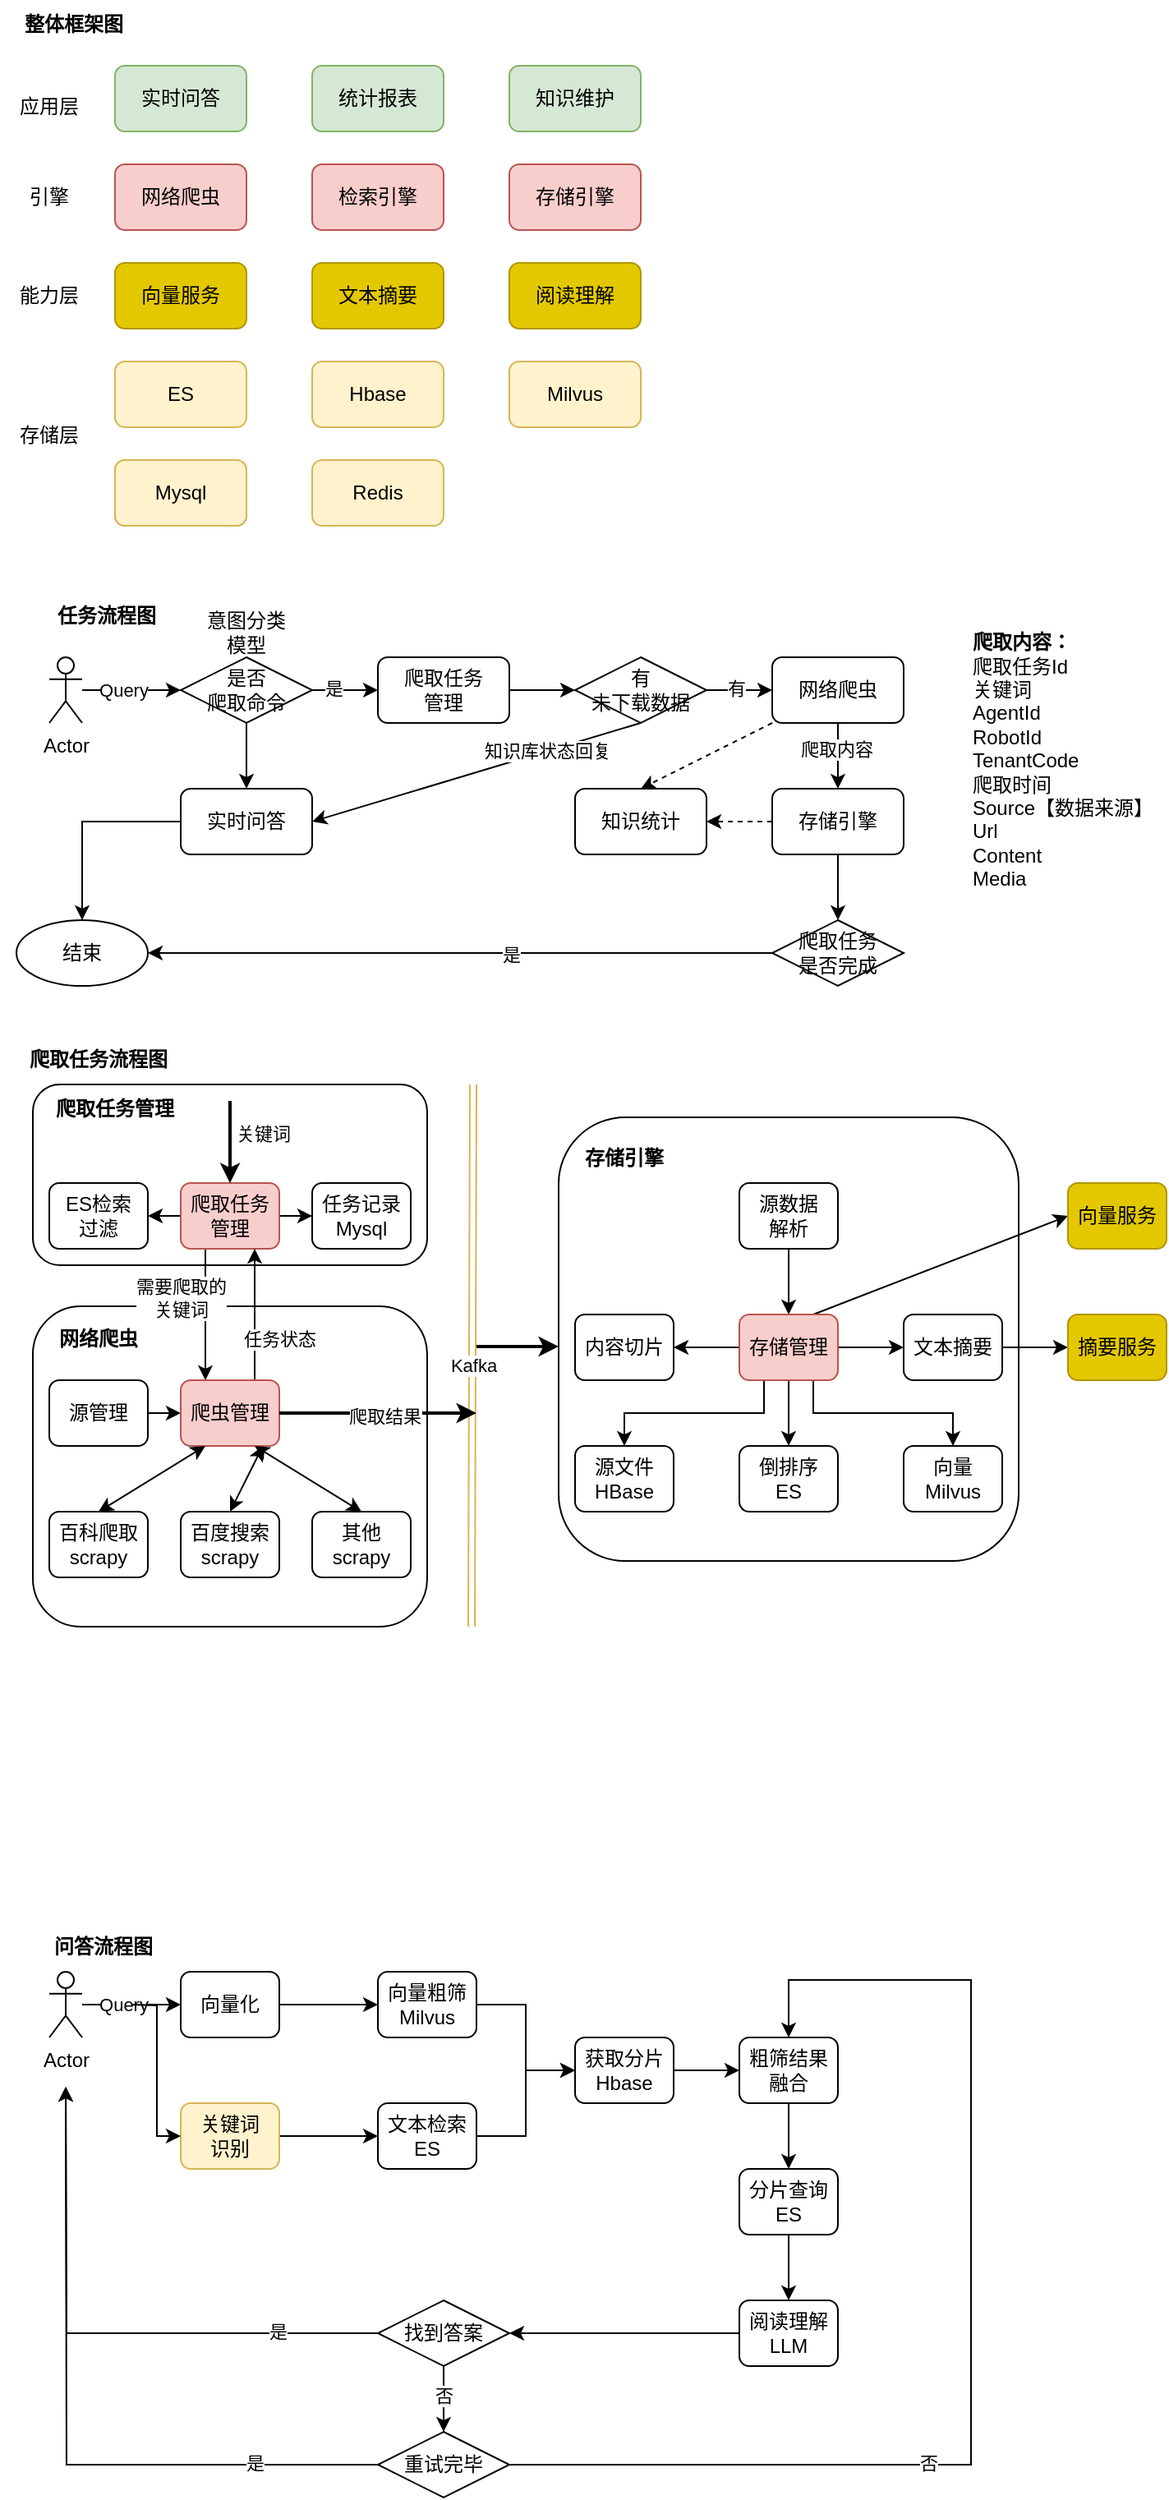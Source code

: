 <mxfile version="21.6.8" type="device">
  <diagram name="第 1 页" id="9ckIl5hYab5MIgVMosKW">
    <mxGraphModel dx="1418" dy="828" grid="0" gridSize="10" guides="1" tooltips="1" connect="1" arrows="1" fold="1" page="1" pageScale="1" pageWidth="827" pageHeight="1169" math="0" shadow="0">
      <root>
        <mxCell id="0" />
        <mxCell id="1" parent="0" />
        <mxCell id="SOKK0idRKGvPmwZtAwAa-120" value="" style="rounded=1;whiteSpace=wrap;html=1;fillStyle=cross-hatch;" parent="1" vertex="1">
          <mxGeometry x="350" y="720" width="280" height="270" as="geometry" />
        </mxCell>
        <mxCell id="SOKK0idRKGvPmwZtAwAa-119" value="" style="rounded=1;whiteSpace=wrap;html=1;fillStyle=cross-hatch;" parent="1" vertex="1">
          <mxGeometry x="30" y="700" width="240" height="110" as="geometry" />
        </mxCell>
        <mxCell id="SOKK0idRKGvPmwZtAwAa-118" value="" style="rounded=1;whiteSpace=wrap;html=1;fillStyle=cross-hatch;" parent="1" vertex="1">
          <mxGeometry x="30" y="835" width="240" height="195" as="geometry" />
        </mxCell>
        <mxCell id="SOKK0idRKGvPmwZtAwAa-1" value="网络爬虫" style="rounded=1;whiteSpace=wrap;html=1;fillColor=#f8cecc;strokeColor=#b85450;" parent="1" vertex="1">
          <mxGeometry x="80" y="140" width="80" height="40" as="geometry" />
        </mxCell>
        <mxCell id="SOKK0idRKGvPmwZtAwAa-3" value="检索引擎" style="rounded=1;whiteSpace=wrap;html=1;fillColor=#f8cecc;strokeColor=#b85450;" parent="1" vertex="1">
          <mxGeometry x="200" y="140" width="80" height="40" as="geometry" />
        </mxCell>
        <mxCell id="SOKK0idRKGvPmwZtAwAa-4" value="Milvus" style="rounded=1;whiteSpace=wrap;html=1;fillColor=#fff2cc;strokeColor=#d6b656;" parent="1" vertex="1">
          <mxGeometry x="320" y="260" width="80" height="40" as="geometry" />
        </mxCell>
        <mxCell id="SOKK0idRKGvPmwZtAwAa-5" value="Hbase" style="rounded=1;whiteSpace=wrap;html=1;fillColor=#fff2cc;strokeColor=#d6b656;" parent="1" vertex="1">
          <mxGeometry x="200" y="260" width="80" height="40" as="geometry" />
        </mxCell>
        <mxCell id="SOKK0idRKGvPmwZtAwAa-6" value="ES" style="rounded=1;whiteSpace=wrap;html=1;fillColor=#fff2cc;strokeColor=#d6b656;" parent="1" vertex="1">
          <mxGeometry x="80" y="260" width="80" height="40" as="geometry" />
        </mxCell>
        <mxCell id="SOKK0idRKGvPmwZtAwAa-7" value="实时问答" style="rounded=1;whiteSpace=wrap;html=1;fillColor=#d5e8d4;strokeColor=#82b366;" parent="1" vertex="1">
          <mxGeometry x="80" y="80" width="80" height="40" as="geometry" />
        </mxCell>
        <mxCell id="SOKK0idRKGvPmwZtAwAa-11" value="" style="edgeStyle=orthogonalEdgeStyle;rounded=0;orthogonalLoop=1;jettySize=auto;html=1;" parent="1" source="SOKK0idRKGvPmwZtAwAa-8" edge="1">
          <mxGeometry relative="1" as="geometry">
            <mxPoint x="120" y="460" as="targetPoint" />
          </mxGeometry>
        </mxCell>
        <mxCell id="SOKK0idRKGvPmwZtAwAa-14" value="Query" style="edgeLabel;html=1;align=center;verticalAlign=middle;resizable=0;points=[];" parent="SOKK0idRKGvPmwZtAwAa-11" vertex="1" connectable="0">
          <mxGeometry x="-0.174" relative="1" as="geometry">
            <mxPoint as="offset" />
          </mxGeometry>
        </mxCell>
        <mxCell id="SOKK0idRKGvPmwZtAwAa-8" value="Actor" style="shape=umlActor;verticalLabelPosition=bottom;verticalAlign=top;html=1;outlineConnect=0;" parent="1" vertex="1">
          <mxGeometry x="40" y="440" width="20" height="40" as="geometry" />
        </mxCell>
        <mxCell id="SOKK0idRKGvPmwZtAwAa-16" style="edgeStyle=orthogonalEdgeStyle;rounded=0;orthogonalLoop=1;jettySize=auto;html=1;exitX=1;exitY=0.5;exitDx=0;exitDy=0;entryX=0;entryY=0.5;entryDx=0;entryDy=0;" parent="1" source="SOKK0idRKGvPmwZtAwAa-12" target="SOKK0idRKGvPmwZtAwAa-15" edge="1">
          <mxGeometry relative="1" as="geometry" />
        </mxCell>
        <mxCell id="SOKK0idRKGvPmwZtAwAa-17" value="是" style="edgeLabel;html=1;align=center;verticalAlign=middle;resizable=0;points=[];" parent="SOKK0idRKGvPmwZtAwAa-16" vertex="1" connectable="0">
          <mxGeometry x="-0.35" y="1" relative="1" as="geometry">
            <mxPoint as="offset" />
          </mxGeometry>
        </mxCell>
        <mxCell id="SOKK0idRKGvPmwZtAwAa-25" style="edgeStyle=orthogonalEdgeStyle;rounded=0;orthogonalLoop=1;jettySize=auto;html=1;exitX=0.5;exitY=1;exitDx=0;exitDy=0;entryX=0.5;entryY=0;entryDx=0;entryDy=0;" parent="1" source="SOKK0idRKGvPmwZtAwAa-12" target="SOKK0idRKGvPmwZtAwAa-24" edge="1">
          <mxGeometry relative="1" as="geometry" />
        </mxCell>
        <mxCell id="SOKK0idRKGvPmwZtAwAa-12" value="是否&lt;br&gt;爬取命令" style="rhombus;whiteSpace=wrap;html=1;" parent="1" vertex="1">
          <mxGeometry x="120" y="440" width="80" height="40" as="geometry" />
        </mxCell>
        <mxCell id="SOKK0idRKGvPmwZtAwAa-13" value="意图分类模型" style="text;html=1;strokeColor=none;fillColor=none;align=center;verticalAlign=middle;whiteSpace=wrap;rounded=0;" parent="1" vertex="1">
          <mxGeometry x="130" y="410" width="60" height="30" as="geometry" />
        </mxCell>
        <mxCell id="SOKK0idRKGvPmwZtAwAa-19" style="edgeStyle=orthogonalEdgeStyle;rounded=0;orthogonalLoop=1;jettySize=auto;html=1;exitX=1;exitY=0.5;exitDx=0;exitDy=0;entryX=0;entryY=0.5;entryDx=0;entryDy=0;" parent="1" source="SOKK0idRKGvPmwZtAwAa-15" target="SOKK0idRKGvPmwZtAwAa-18" edge="1">
          <mxGeometry relative="1" as="geometry" />
        </mxCell>
        <mxCell id="SOKK0idRKGvPmwZtAwAa-15" value="爬取任务&lt;br&gt;管理" style="rounded=1;whiteSpace=wrap;html=1;" parent="1" vertex="1">
          <mxGeometry x="240" y="440" width="80" height="40" as="geometry" />
        </mxCell>
        <mxCell id="SOKK0idRKGvPmwZtAwAa-21" style="edgeStyle=orthogonalEdgeStyle;rounded=0;orthogonalLoop=1;jettySize=auto;html=1;exitX=1;exitY=0.5;exitDx=0;exitDy=0;entryX=0;entryY=0.5;entryDx=0;entryDy=0;" parent="1" source="SOKK0idRKGvPmwZtAwAa-18" target="SOKK0idRKGvPmwZtAwAa-20" edge="1">
          <mxGeometry relative="1" as="geometry" />
        </mxCell>
        <mxCell id="SOKK0idRKGvPmwZtAwAa-22" value="有" style="edgeLabel;html=1;align=center;verticalAlign=middle;resizable=0;points=[];" parent="SOKK0idRKGvPmwZtAwAa-21" vertex="1" connectable="0">
          <mxGeometry x="-0.1" y="1" relative="1" as="geometry">
            <mxPoint as="offset" />
          </mxGeometry>
        </mxCell>
        <mxCell id="SOKK0idRKGvPmwZtAwAa-27" style="rounded=0;orthogonalLoop=1;jettySize=auto;html=1;exitX=0.5;exitY=1;exitDx=0;exitDy=0;entryX=1;entryY=0.5;entryDx=0;entryDy=0;" parent="1" source="SOKK0idRKGvPmwZtAwAa-18" target="SOKK0idRKGvPmwZtAwAa-24" edge="1">
          <mxGeometry relative="1" as="geometry" />
        </mxCell>
        <mxCell id="SOKK0idRKGvPmwZtAwAa-35" value="知识库状态回复" style="edgeLabel;html=1;align=center;verticalAlign=middle;resizable=0;points=[];" parent="SOKK0idRKGvPmwZtAwAa-27" vertex="1" connectable="0">
          <mxGeometry x="-0.431" relative="1" as="geometry">
            <mxPoint as="offset" />
          </mxGeometry>
        </mxCell>
        <mxCell id="SOKK0idRKGvPmwZtAwAa-18" value="有&lt;br&gt;未下载数据" style="rhombus;whiteSpace=wrap;html=1;" parent="1" vertex="1">
          <mxGeometry x="360" y="440" width="80" height="40" as="geometry" />
        </mxCell>
        <mxCell id="SOKK0idRKGvPmwZtAwAa-29" style="edgeStyle=orthogonalEdgeStyle;rounded=0;orthogonalLoop=1;jettySize=auto;html=1;exitX=0.5;exitY=1;exitDx=0;exitDy=0;entryX=0.5;entryY=0;entryDx=0;entryDy=0;" parent="1" source="SOKK0idRKGvPmwZtAwAa-20" edge="1">
          <mxGeometry relative="1" as="geometry">
            <mxPoint x="520" y="520" as="targetPoint" />
          </mxGeometry>
        </mxCell>
        <mxCell id="SOKK0idRKGvPmwZtAwAa-38" value="爬取内容" style="edgeLabel;html=1;align=center;verticalAlign=middle;resizable=0;points=[];" parent="SOKK0idRKGvPmwZtAwAa-29" vertex="1" connectable="0">
          <mxGeometry x="-0.21" y="-1" relative="1" as="geometry">
            <mxPoint as="offset" />
          </mxGeometry>
        </mxCell>
        <mxCell id="SOKK0idRKGvPmwZtAwAa-43" style="rounded=0;orthogonalLoop=1;jettySize=auto;html=1;exitX=0;exitY=1;exitDx=0;exitDy=0;entryX=0.5;entryY=0;entryDx=0;entryDy=0;dashed=1;" parent="1" source="SOKK0idRKGvPmwZtAwAa-20" target="SOKK0idRKGvPmwZtAwAa-42" edge="1">
          <mxGeometry relative="1" as="geometry" />
        </mxCell>
        <mxCell id="SOKK0idRKGvPmwZtAwAa-20" value="网络爬虫" style="rounded=1;whiteSpace=wrap;html=1;" parent="1" vertex="1">
          <mxGeometry x="480" y="440" width="80" height="40" as="geometry" />
        </mxCell>
        <mxCell id="SOKK0idRKGvPmwZtAwAa-23" value="结束" style="ellipse;whiteSpace=wrap;html=1;" parent="1" vertex="1">
          <mxGeometry x="20" y="600" width="80" height="40" as="geometry" />
        </mxCell>
        <mxCell id="SOKK0idRKGvPmwZtAwAa-26" style="edgeStyle=orthogonalEdgeStyle;rounded=0;orthogonalLoop=1;jettySize=auto;html=1;exitX=0;exitY=0.5;exitDx=0;exitDy=0;entryX=0.5;entryY=0;entryDx=0;entryDy=0;" parent="1" source="SOKK0idRKGvPmwZtAwAa-24" target="SOKK0idRKGvPmwZtAwAa-23" edge="1">
          <mxGeometry relative="1" as="geometry" />
        </mxCell>
        <mxCell id="SOKK0idRKGvPmwZtAwAa-24" value="实时问答" style="rounded=1;whiteSpace=wrap;html=1;" parent="1" vertex="1">
          <mxGeometry x="120" y="520" width="80" height="40" as="geometry" />
        </mxCell>
        <mxCell id="SOKK0idRKGvPmwZtAwAa-36" value="存储引擎" style="rounded=1;whiteSpace=wrap;html=1;fillColor=#f8cecc;strokeColor=#b85450;" parent="1" vertex="1">
          <mxGeometry x="320" y="140" width="80" height="40" as="geometry" />
        </mxCell>
        <mxCell id="SOKK0idRKGvPmwZtAwAa-44" style="rounded=0;orthogonalLoop=1;jettySize=auto;html=1;exitX=0;exitY=0.5;exitDx=0;exitDy=0;entryX=1;entryY=0.5;entryDx=0;entryDy=0;dashed=1;" parent="1" source="SOKK0idRKGvPmwZtAwAa-37" target="SOKK0idRKGvPmwZtAwAa-42" edge="1">
          <mxGeometry relative="1" as="geometry" />
        </mxCell>
        <mxCell id="SOKK0idRKGvPmwZtAwAa-46" style="edgeStyle=orthogonalEdgeStyle;rounded=0;orthogonalLoop=1;jettySize=auto;html=1;exitX=0.5;exitY=1;exitDx=0;exitDy=0;entryX=0.5;entryY=0;entryDx=0;entryDy=0;" parent="1" source="SOKK0idRKGvPmwZtAwAa-37" target="SOKK0idRKGvPmwZtAwAa-45" edge="1">
          <mxGeometry relative="1" as="geometry" />
        </mxCell>
        <mxCell id="SOKK0idRKGvPmwZtAwAa-37" value="存储引擎" style="rounded=1;whiteSpace=wrap;html=1;" parent="1" vertex="1">
          <mxGeometry x="480" y="520" width="80" height="40" as="geometry" />
        </mxCell>
        <mxCell id="SOKK0idRKGvPmwZtAwAa-41" value="&lt;div style=&quot;&quot;&gt;&lt;span style=&quot;background-color: initial;&quot;&gt;&lt;b&gt;爬取内容：&lt;/b&gt;&lt;/span&gt;&lt;/div&gt;&lt;div style=&quot;&quot;&gt;&lt;span style=&quot;background-color: initial;&quot;&gt;爬取任务Id&lt;/span&gt;&lt;/div&gt;&lt;div style=&quot;&quot;&gt;&lt;span style=&quot;background-color: initial;&quot;&gt;关键词&lt;/span&gt;&lt;/div&gt;&lt;div style=&quot;&quot;&gt;&lt;span style=&quot;background-color: initial;&quot;&gt;AgentId&lt;/span&gt;&lt;/div&gt;&lt;div style=&quot;&quot;&gt;&lt;span style=&quot;background-color: initial;&quot;&gt;RobotId&lt;/span&gt;&lt;/div&gt;&lt;div style=&quot;&quot;&gt;&lt;span style=&quot;background-color: initial;&quot;&gt;TenantCode&lt;/span&gt;&lt;/div&gt;&lt;div style=&quot;&quot;&gt;&lt;span style=&quot;background-color: initial;&quot;&gt;爬取时间&lt;/span&gt;&lt;/div&gt;&lt;div style=&quot;&quot;&gt;&lt;span style=&quot;background-color: initial;&quot;&gt;Source【数据来源】&lt;/span&gt;&lt;/div&gt;&lt;div style=&quot;&quot;&gt;&lt;span style=&quot;background-color: initial;&quot;&gt;Url&lt;/span&gt;&lt;/div&gt;&lt;div style=&quot;&quot;&gt;&lt;span style=&quot;background-color: initial;&quot;&gt;Content&lt;/span&gt;&lt;/div&gt;&lt;div style=&quot;&quot;&gt;&lt;span style=&quot;background-color: initial;&quot;&gt;Media&lt;/span&gt;&lt;/div&gt;&lt;div style=&quot;&quot;&gt;&lt;span style=&quot;background-color: initial;&quot;&gt;&lt;br&gt;&lt;/span&gt;&lt;/div&gt;" style="text;html=1;strokeColor=none;fillColor=none;align=left;verticalAlign=middle;whiteSpace=wrap;rounded=0;" parent="1" vertex="1">
          <mxGeometry x="600" y="420" width="120" height="180" as="geometry" />
        </mxCell>
        <mxCell id="SOKK0idRKGvPmwZtAwAa-42" value="知识统计" style="rounded=1;whiteSpace=wrap;html=1;" parent="1" vertex="1">
          <mxGeometry x="360" y="520" width="80" height="40" as="geometry" />
        </mxCell>
        <mxCell id="SOKK0idRKGvPmwZtAwAa-47" style="edgeStyle=orthogonalEdgeStyle;rounded=0;orthogonalLoop=1;jettySize=auto;html=1;exitX=0;exitY=0.5;exitDx=0;exitDy=0;entryX=1;entryY=0.5;entryDx=0;entryDy=0;" parent="1" source="SOKK0idRKGvPmwZtAwAa-45" target="SOKK0idRKGvPmwZtAwAa-23" edge="1">
          <mxGeometry relative="1" as="geometry" />
        </mxCell>
        <mxCell id="SOKK0idRKGvPmwZtAwAa-48" value="是" style="edgeLabel;html=1;align=center;verticalAlign=middle;resizable=0;points=[];" parent="SOKK0idRKGvPmwZtAwAa-47" vertex="1" connectable="0">
          <mxGeometry x="-0.163" y="1" relative="1" as="geometry">
            <mxPoint as="offset" />
          </mxGeometry>
        </mxCell>
        <mxCell id="SOKK0idRKGvPmwZtAwAa-45" value="爬取任务&lt;br&gt;是否完成" style="rhombus;whiteSpace=wrap;html=1;" parent="1" vertex="1">
          <mxGeometry x="480" y="600" width="80" height="40" as="geometry" />
        </mxCell>
        <mxCell id="SOKK0idRKGvPmwZtAwAa-49" value="统计报表" style="rounded=1;whiteSpace=wrap;html=1;fillColor=#d5e8d4;strokeColor=#82b366;" parent="1" vertex="1">
          <mxGeometry x="200" y="80" width="80" height="40" as="geometry" />
        </mxCell>
        <mxCell id="SOKK0idRKGvPmwZtAwAa-50" value="知识维护" style="rounded=1;whiteSpace=wrap;html=1;fillColor=#d5e8d4;strokeColor=#82b366;" parent="1" vertex="1">
          <mxGeometry x="320" y="80" width="80" height="40" as="geometry" />
        </mxCell>
        <mxCell id="SOKK0idRKGvPmwZtAwAa-51" value="应用层" style="text;html=1;strokeColor=none;fillColor=none;align=center;verticalAlign=middle;whiteSpace=wrap;rounded=0;" parent="1" vertex="1">
          <mxGeometry x="10" y="90" width="60" height="30" as="geometry" />
        </mxCell>
        <mxCell id="SOKK0idRKGvPmwZtAwAa-52" value="引擎" style="text;html=1;strokeColor=none;fillColor=none;align=center;verticalAlign=middle;whiteSpace=wrap;rounded=0;" parent="1" vertex="1">
          <mxGeometry x="10" y="145" width="60" height="30" as="geometry" />
        </mxCell>
        <mxCell id="SOKK0idRKGvPmwZtAwAa-53" value="存储层" style="text;html=1;strokeColor=none;fillColor=none;align=center;verticalAlign=middle;whiteSpace=wrap;rounded=0;" parent="1" vertex="1">
          <mxGeometry x="10" y="290" width="60" height="30" as="geometry" />
        </mxCell>
        <mxCell id="SOKK0idRKGvPmwZtAwAa-94" value="" style="edgeStyle=orthogonalEdgeStyle;rounded=0;orthogonalLoop=1;jettySize=auto;html=1;" parent="1" source="SOKK0idRKGvPmwZtAwAa-54" target="SOKK0idRKGvPmwZtAwAa-93" edge="1">
          <mxGeometry relative="1" as="geometry" />
        </mxCell>
        <mxCell id="SOKK0idRKGvPmwZtAwAa-102" style="edgeStyle=orthogonalEdgeStyle;rounded=0;orthogonalLoop=1;jettySize=auto;html=1;exitX=0.25;exitY=1;exitDx=0;exitDy=0;entryX=0.25;entryY=0;entryDx=0;entryDy=0;" parent="1" source="SOKK0idRKGvPmwZtAwAa-54" target="SOKK0idRKGvPmwZtAwAa-66" edge="1">
          <mxGeometry relative="1" as="geometry" />
        </mxCell>
        <mxCell id="SOKK0idRKGvPmwZtAwAa-103" value="需要爬取的&lt;br style=&quot;border-color: var(--border-color);&quot;&gt;关键词" style="edgeLabel;html=1;align=center;verticalAlign=middle;resizable=0;points=[];" parent="SOKK0idRKGvPmwZtAwAa-102" vertex="1" connectable="0">
          <mxGeometry x="-0.1" relative="1" as="geometry">
            <mxPoint x="-15" y="-6" as="offset" />
          </mxGeometry>
        </mxCell>
        <mxCell id="SOKK0idRKGvPmwZtAwAa-106" style="edgeStyle=orthogonalEdgeStyle;rounded=0;orthogonalLoop=1;jettySize=auto;html=1;exitX=0;exitY=0.5;exitDx=0;exitDy=0;entryX=1;entryY=0.5;entryDx=0;entryDy=0;" parent="1" source="SOKK0idRKGvPmwZtAwAa-54" target="SOKK0idRKGvPmwZtAwAa-98" edge="1">
          <mxGeometry relative="1" as="geometry" />
        </mxCell>
        <mxCell id="SOKK0idRKGvPmwZtAwAa-54" value="爬取任务管理" style="rounded=1;whiteSpace=wrap;html=1;fillColor=#f8cecc;strokeColor=#b85450;" parent="1" vertex="1">
          <mxGeometry x="120" y="760" width="60" height="40" as="geometry" />
        </mxCell>
        <mxCell id="SOKK0idRKGvPmwZtAwAa-55" value="爬取任务管理" style="text;html=1;strokeColor=none;fillColor=none;align=center;verticalAlign=middle;whiteSpace=wrap;rounded=0;fontStyle=1" parent="1" vertex="1">
          <mxGeometry x="30" y="700" width="100" height="30" as="geometry" />
        </mxCell>
        <mxCell id="SOKK0idRKGvPmwZtAwAa-60" value="Mysql" style="rounded=1;whiteSpace=wrap;html=1;fillColor=#fff2cc;strokeColor=#d6b656;" parent="1" vertex="1">
          <mxGeometry x="80" y="320" width="80" height="40" as="geometry" />
        </mxCell>
        <mxCell id="SOKK0idRKGvPmwZtAwAa-61" value="存储引擎" style="text;html=1;strokeColor=none;fillColor=none;align=center;verticalAlign=middle;whiteSpace=wrap;rounded=0;fontStyle=1" parent="1" vertex="1">
          <mxGeometry x="340" y="730" width="100" height="30" as="geometry" />
        </mxCell>
        <mxCell id="SOKK0idRKGvPmwZtAwAa-62" value="" style="shape=link;html=1;rounded=0;fillColor=#fff2cc;strokeColor=#d6b656;entryX=0;entryY=0;entryDx=0;entryDy=0;" parent="1" edge="1">
          <mxGeometry width="100" relative="1" as="geometry">
            <mxPoint x="297" y="1030" as="sourcePoint" />
            <mxPoint x="298" y="700" as="targetPoint" />
          </mxGeometry>
        </mxCell>
        <mxCell id="SOKK0idRKGvPmwZtAwAa-63" value="Kafka" style="edgeLabel;html=1;align=center;verticalAlign=middle;resizable=0;points=[];" parent="SOKK0idRKGvPmwZtAwAa-62" vertex="1" connectable="0">
          <mxGeometry x="-0.02" y="6" relative="1" as="geometry">
            <mxPoint x="6" y="2" as="offset" />
          </mxGeometry>
        </mxCell>
        <mxCell id="SOKK0idRKGvPmwZtAwAa-122" style="edgeStyle=orthogonalEdgeStyle;rounded=0;orthogonalLoop=1;jettySize=auto;html=1;exitX=0.5;exitY=1;exitDx=0;exitDy=0;entryX=0.5;entryY=0;entryDx=0;entryDy=0;" parent="1" source="SOKK0idRKGvPmwZtAwAa-64" target="SOKK0idRKGvPmwZtAwAa-113" edge="1">
          <mxGeometry relative="1" as="geometry" />
        </mxCell>
        <mxCell id="SOKK0idRKGvPmwZtAwAa-64" value="源数据&lt;br&gt;解析" style="rounded=1;whiteSpace=wrap;html=1;" parent="1" vertex="1">
          <mxGeometry x="460" y="760" width="60" height="40" as="geometry" />
        </mxCell>
        <mxCell id="SOKK0idRKGvPmwZtAwAa-70" value="网络爬虫" style="text;html=1;strokeColor=none;fillColor=none;align=center;verticalAlign=middle;whiteSpace=wrap;rounded=0;fontStyle=1" parent="1" vertex="1">
          <mxGeometry x="20" y="840" width="100" height="30" as="geometry" />
        </mxCell>
        <mxCell id="SOKK0idRKGvPmwZtAwAa-71" value="" style="endArrow=classic;html=1;rounded=0;exitX=1;exitY=0.5;exitDx=0;exitDy=0;" parent="1" source="SOKK0idRKGvPmwZtAwAa-86" target="SOKK0idRKGvPmwZtAwAa-66" edge="1">
          <mxGeometry width="50" height="50" relative="1" as="geometry">
            <mxPoint x="120" y="900" as="sourcePoint" />
            <mxPoint x="240" y="900" as="targetPoint" />
          </mxGeometry>
        </mxCell>
        <mxCell id="SOKK0idRKGvPmwZtAwAa-104" style="edgeStyle=orthogonalEdgeStyle;rounded=0;orthogonalLoop=1;jettySize=auto;html=1;exitX=0.75;exitY=0;exitDx=0;exitDy=0;entryX=0.75;entryY=1;entryDx=0;entryDy=0;" parent="1" source="SOKK0idRKGvPmwZtAwAa-66" target="SOKK0idRKGvPmwZtAwAa-54" edge="1">
          <mxGeometry relative="1" as="geometry" />
        </mxCell>
        <mxCell id="SOKK0idRKGvPmwZtAwAa-105" value="任务状态" style="edgeLabel;html=1;align=center;verticalAlign=middle;resizable=0;points=[];" parent="SOKK0idRKGvPmwZtAwAa-104" vertex="1" connectable="0">
          <mxGeometry x="-0.325" y="4" relative="1" as="geometry">
            <mxPoint x="19" y="2" as="offset" />
          </mxGeometry>
        </mxCell>
        <mxCell id="SOKK0idRKGvPmwZtAwAa-66" value="爬虫管理" style="rounded=1;whiteSpace=wrap;html=1;fillColor=#f8cecc;strokeColor=#b85450;" parent="1" vertex="1">
          <mxGeometry x="120" y="880" width="60" height="40" as="geometry" />
        </mxCell>
        <mxCell id="SOKK0idRKGvPmwZtAwAa-74" value="百度搜索&lt;br&gt;scrapy" style="rounded=1;whiteSpace=wrap;html=1;" parent="1" vertex="1">
          <mxGeometry x="120" y="960" width="60" height="40" as="geometry" />
        </mxCell>
        <mxCell id="SOKK0idRKGvPmwZtAwAa-75" value="百科爬取&lt;br&gt;scrapy" style="rounded=1;whiteSpace=wrap;html=1;" parent="1" vertex="1">
          <mxGeometry x="40" y="960" width="60" height="40" as="geometry" />
        </mxCell>
        <mxCell id="SOKK0idRKGvPmwZtAwAa-81" style="edgeStyle=orthogonalEdgeStyle;rounded=0;orthogonalLoop=1;jettySize=auto;html=1;exitX=1;exitY=0.5;exitDx=0;exitDy=0;strokeWidth=2;" parent="1" source="SOKK0idRKGvPmwZtAwAa-66" edge="1">
          <mxGeometry relative="1" as="geometry">
            <mxPoint x="300" y="900" as="targetPoint" />
            <mxPoint x="200" y="899.5" as="sourcePoint" />
            <Array as="points" />
          </mxGeometry>
        </mxCell>
        <mxCell id="SOKK0idRKGvPmwZtAwAa-97" value="爬取结果" style="edgeLabel;html=1;align=center;verticalAlign=middle;resizable=0;points=[];" parent="SOKK0idRKGvPmwZtAwAa-81" vertex="1" connectable="0">
          <mxGeometry x="0.062" y="-1" relative="1" as="geometry">
            <mxPoint as="offset" />
          </mxGeometry>
        </mxCell>
        <mxCell id="SOKK0idRKGvPmwZtAwAa-84" value="" style="endArrow=classic;startArrow=classic;html=1;rounded=0;entryX=0.25;entryY=1;entryDx=0;entryDy=0;exitX=0.5;exitY=0;exitDx=0;exitDy=0;" parent="1" source="SOKK0idRKGvPmwZtAwAa-75" target="SOKK0idRKGvPmwZtAwAa-66" edge="1">
          <mxGeometry width="50" height="50" relative="1" as="geometry">
            <mxPoint x="90" y="960" as="sourcePoint" />
            <mxPoint x="140" y="910" as="targetPoint" />
          </mxGeometry>
        </mxCell>
        <mxCell id="SOKK0idRKGvPmwZtAwAa-85" value="" style="endArrow=classic;startArrow=classic;html=1;rounded=0;exitX=0.5;exitY=0;exitDx=0;exitDy=0;" parent="1" source="SOKK0idRKGvPmwZtAwAa-74" edge="1">
          <mxGeometry width="50" height="50" relative="1" as="geometry">
            <mxPoint x="120" y="970" as="sourcePoint" />
            <mxPoint x="170" y="920" as="targetPoint" />
          </mxGeometry>
        </mxCell>
        <mxCell id="SOKK0idRKGvPmwZtAwAa-86" value="源管理" style="rounded=1;whiteSpace=wrap;html=1;" parent="1" vertex="1">
          <mxGeometry x="40" y="880" width="60" height="40" as="geometry" />
        </mxCell>
        <mxCell id="SOKK0idRKGvPmwZtAwAa-87" value="其他scrapy" style="rounded=1;whiteSpace=wrap;html=1;" parent="1" vertex="1">
          <mxGeometry x="200" y="960" width="60" height="40" as="geometry" />
        </mxCell>
        <mxCell id="SOKK0idRKGvPmwZtAwAa-89" value="" style="endArrow=classic;startArrow=classic;html=1;rounded=0;entryX=0.75;entryY=1;entryDx=0;entryDy=0;exitX=0.5;exitY=0;exitDx=0;exitDy=0;" parent="1" source="SOKK0idRKGvPmwZtAwAa-87" target="SOKK0idRKGvPmwZtAwAa-66" edge="1">
          <mxGeometry width="50" height="50" relative="1" as="geometry">
            <mxPoint x="150" y="980" as="sourcePoint" />
            <mxPoint x="200" y="930" as="targetPoint" />
          </mxGeometry>
        </mxCell>
        <mxCell id="SOKK0idRKGvPmwZtAwAa-90" value="内容切片" style="rounded=1;whiteSpace=wrap;html=1;" parent="1" vertex="1">
          <mxGeometry x="360" y="840" width="60" height="40" as="geometry" />
        </mxCell>
        <mxCell id="SOKK0idRKGvPmwZtAwAa-93" value="任务记录&lt;br&gt;Mysql" style="rounded=1;whiteSpace=wrap;html=1;" parent="1" vertex="1">
          <mxGeometry x="200" y="760" width="60" height="40" as="geometry" />
        </mxCell>
        <mxCell id="SOKK0idRKGvPmwZtAwAa-98" value="ES检索&lt;br&gt;过滤" style="rounded=1;whiteSpace=wrap;html=1;" parent="1" vertex="1">
          <mxGeometry x="40" y="760" width="60" height="40" as="geometry" />
        </mxCell>
        <mxCell id="SOKK0idRKGvPmwZtAwAa-107" value="" style="endArrow=classic;html=1;rounded=0;entryX=0.5;entryY=0;entryDx=0;entryDy=0;strokeWidth=2;" parent="1" target="SOKK0idRKGvPmwZtAwAa-54" edge="1">
          <mxGeometry width="50" height="50" relative="1" as="geometry">
            <mxPoint x="150" y="710" as="sourcePoint" />
            <mxPoint x="210" y="680" as="targetPoint" />
          </mxGeometry>
        </mxCell>
        <mxCell id="SOKK0idRKGvPmwZtAwAa-108" value="关键词" style="edgeLabel;html=1;align=center;verticalAlign=middle;resizable=0;points=[];" parent="SOKK0idRKGvPmwZtAwAa-107" vertex="1" connectable="0">
          <mxGeometry x="-0.333" y="2" relative="1" as="geometry">
            <mxPoint x="18" y="3" as="offset" />
          </mxGeometry>
        </mxCell>
        <mxCell id="SOKK0idRKGvPmwZtAwAa-134" style="edgeStyle=orthogonalEdgeStyle;rounded=0;orthogonalLoop=1;jettySize=auto;html=1;exitX=1;exitY=0.5;exitDx=0;exitDy=0;entryX=0;entryY=0.5;entryDx=0;entryDy=0;" parent="1" source="SOKK0idRKGvPmwZtAwAa-109" target="SOKK0idRKGvPmwZtAwAa-133" edge="1">
          <mxGeometry relative="1" as="geometry" />
        </mxCell>
        <mxCell id="SOKK0idRKGvPmwZtAwAa-109" value="文本摘要" style="rounded=1;whiteSpace=wrap;html=1;" parent="1" vertex="1">
          <mxGeometry x="560" y="840" width="60" height="40" as="geometry" />
        </mxCell>
        <mxCell id="SOKK0idRKGvPmwZtAwAa-111" value="倒排序&lt;br&gt;ES" style="rounded=1;whiteSpace=wrap;html=1;" parent="1" vertex="1">
          <mxGeometry x="460" y="920" width="60" height="40" as="geometry" />
        </mxCell>
        <mxCell id="SOKK0idRKGvPmwZtAwAa-112" value="源文件&lt;br&gt;HBase" style="rounded=1;whiteSpace=wrap;html=1;" parent="1" vertex="1">
          <mxGeometry x="360" y="920" width="60" height="40" as="geometry" />
        </mxCell>
        <mxCell id="SOKK0idRKGvPmwZtAwAa-124" style="edgeStyle=orthogonalEdgeStyle;rounded=0;orthogonalLoop=1;jettySize=auto;html=1;exitX=0;exitY=0.5;exitDx=0;exitDy=0;entryX=1;entryY=0.5;entryDx=0;entryDy=0;" parent="1" source="SOKK0idRKGvPmwZtAwAa-113" target="SOKK0idRKGvPmwZtAwAa-90" edge="1">
          <mxGeometry relative="1" as="geometry" />
        </mxCell>
        <mxCell id="SOKK0idRKGvPmwZtAwAa-125" style="edgeStyle=orthogonalEdgeStyle;rounded=0;orthogonalLoop=1;jettySize=auto;html=1;exitX=1;exitY=0.5;exitDx=0;exitDy=0;entryX=0;entryY=0.5;entryDx=0;entryDy=0;" parent="1" source="SOKK0idRKGvPmwZtAwAa-113" target="SOKK0idRKGvPmwZtAwAa-109" edge="1">
          <mxGeometry relative="1" as="geometry" />
        </mxCell>
        <mxCell id="SOKK0idRKGvPmwZtAwAa-126" style="edgeStyle=orthogonalEdgeStyle;rounded=0;orthogonalLoop=1;jettySize=auto;html=1;exitX=0.25;exitY=1;exitDx=0;exitDy=0;entryX=0.5;entryY=0;entryDx=0;entryDy=0;" parent="1" source="SOKK0idRKGvPmwZtAwAa-113" target="SOKK0idRKGvPmwZtAwAa-112" edge="1">
          <mxGeometry relative="1" as="geometry" />
        </mxCell>
        <mxCell id="SOKK0idRKGvPmwZtAwAa-127" style="edgeStyle=orthogonalEdgeStyle;rounded=0;orthogonalLoop=1;jettySize=auto;html=1;exitX=0.5;exitY=1;exitDx=0;exitDy=0;entryX=0.5;entryY=0;entryDx=0;entryDy=0;" parent="1" source="SOKK0idRKGvPmwZtAwAa-113" target="SOKK0idRKGvPmwZtAwAa-111" edge="1">
          <mxGeometry relative="1" as="geometry" />
        </mxCell>
        <mxCell id="SOKK0idRKGvPmwZtAwAa-130" style="edgeStyle=orthogonalEdgeStyle;rounded=0;orthogonalLoop=1;jettySize=auto;html=1;exitX=0.75;exitY=1;exitDx=0;exitDy=0;entryX=0.5;entryY=0;entryDx=0;entryDy=0;" parent="1" source="SOKK0idRKGvPmwZtAwAa-113" target="SOKK0idRKGvPmwZtAwAa-128" edge="1">
          <mxGeometry relative="1" as="geometry" />
        </mxCell>
        <mxCell id="SOKK0idRKGvPmwZtAwAa-132" style="rounded=0;orthogonalLoop=1;jettySize=auto;html=1;exitX=0.75;exitY=0;exitDx=0;exitDy=0;entryX=0;entryY=0.5;entryDx=0;entryDy=0;" parent="1" source="SOKK0idRKGvPmwZtAwAa-113" target="SOKK0idRKGvPmwZtAwAa-131" edge="1">
          <mxGeometry relative="1" as="geometry" />
        </mxCell>
        <mxCell id="SOKK0idRKGvPmwZtAwAa-113" value="存储管理" style="rounded=1;whiteSpace=wrap;html=1;fillColor=#f8cecc;strokeColor=#b85450;" parent="1" vertex="1">
          <mxGeometry x="460" y="840" width="60" height="40" as="geometry" />
        </mxCell>
        <mxCell id="SOKK0idRKGvPmwZtAwAa-121" value="" style="endArrow=classic;html=1;rounded=0;strokeWidth=2;" parent="1" edge="1">
          <mxGeometry width="50" height="50" relative="1" as="geometry">
            <mxPoint x="300" y="859.5" as="sourcePoint" />
            <mxPoint x="350" y="859.5" as="targetPoint" />
          </mxGeometry>
        </mxCell>
        <mxCell id="SOKK0idRKGvPmwZtAwAa-128" value="向量&lt;br&gt;Milvus" style="rounded=1;whiteSpace=wrap;html=1;" parent="1" vertex="1">
          <mxGeometry x="560" y="920" width="60" height="40" as="geometry" />
        </mxCell>
        <mxCell id="SOKK0idRKGvPmwZtAwAa-131" value="向量服务" style="rounded=1;whiteSpace=wrap;html=1;fillColor=#e3c800;strokeColor=#B09500;fontColor=#000000;" parent="1" vertex="1">
          <mxGeometry x="660" y="760" width="60" height="40" as="geometry" />
        </mxCell>
        <mxCell id="SOKK0idRKGvPmwZtAwAa-133" value="摘要服务" style="rounded=1;whiteSpace=wrap;html=1;fillColor=#e3c800;strokeColor=#B09500;fontColor=#000000;" parent="1" vertex="1">
          <mxGeometry x="660" y="840" width="60" height="40" as="geometry" />
        </mxCell>
        <mxCell id="SOKK0idRKGvPmwZtAwAa-135" value="向量服务" style="rounded=1;whiteSpace=wrap;html=1;fillColor=#e3c800;strokeColor=#B09500;fontColor=#000000;" parent="1" vertex="1">
          <mxGeometry x="80" y="200" width="80" height="40" as="geometry" />
        </mxCell>
        <mxCell id="SOKK0idRKGvPmwZtAwAa-136" value="文本摘要" style="rounded=1;whiteSpace=wrap;html=1;fillColor=#e3c800;strokeColor=#B09500;fontColor=#000000;" parent="1" vertex="1">
          <mxGeometry x="200" y="200" width="80" height="40" as="geometry" />
        </mxCell>
        <mxCell id="SOKK0idRKGvPmwZtAwAa-137" value="能力层" style="text;html=1;strokeColor=none;fillColor=none;align=center;verticalAlign=middle;whiteSpace=wrap;rounded=0;" parent="1" vertex="1">
          <mxGeometry x="10" y="205" width="60" height="30" as="geometry" />
        </mxCell>
        <mxCell id="SOKK0idRKGvPmwZtAwAa-138" value="阅读理解" style="rounded=1;whiteSpace=wrap;html=1;fillColor=#e3c800;strokeColor=#B09500;fontColor=#000000;" parent="1" vertex="1">
          <mxGeometry x="320" y="200" width="80" height="40" as="geometry" />
        </mxCell>
        <mxCell id="SOKK0idRKGvPmwZtAwAa-139" value="整体框架图" style="text;html=1;strokeColor=none;fillColor=none;align=center;verticalAlign=middle;whiteSpace=wrap;rounded=0;strokeWidth=2;fontStyle=1" parent="1" vertex="1">
          <mxGeometry x="10" y="40" width="90" height="30" as="geometry" />
        </mxCell>
        <mxCell id="SOKK0idRKGvPmwZtAwAa-140" value="任务流程图" style="text;html=1;strokeColor=none;fillColor=none;align=center;verticalAlign=middle;whiteSpace=wrap;rounded=0;strokeWidth=2;fontStyle=1" parent="1" vertex="1">
          <mxGeometry x="30" y="400" width="90" height="30" as="geometry" />
        </mxCell>
        <mxCell id="SOKK0idRKGvPmwZtAwAa-141" value="爬取任务流程图" style="text;html=1;strokeColor=none;fillColor=none;align=center;verticalAlign=middle;whiteSpace=wrap;rounded=0;strokeWidth=2;fontStyle=1" parent="1" vertex="1">
          <mxGeometry x="25" y="670" width="90" height="30" as="geometry" />
        </mxCell>
        <mxCell id="SOKK0idRKGvPmwZtAwAa-142" value="问答流程图" style="text;html=1;strokeColor=none;fillColor=none;align=center;verticalAlign=middle;whiteSpace=wrap;rounded=0;strokeWidth=2;fontStyle=1" parent="1" vertex="1">
          <mxGeometry x="27.5" y="1210" width="90" height="30" as="geometry" />
        </mxCell>
        <mxCell id="EXiZ9ELi2ZU5wnI2sJxe-6" style="edgeStyle=orthogonalEdgeStyle;rounded=0;orthogonalLoop=1;jettySize=auto;html=1;exitX=1;exitY=0.5;exitDx=0;exitDy=0;entryX=0;entryY=0.5;entryDx=0;entryDy=0;" edge="1" parent="1" source="SOKK0idRKGvPmwZtAwAa-143" target="EXiZ9ELi2ZU5wnI2sJxe-5">
          <mxGeometry relative="1" as="geometry" />
        </mxCell>
        <mxCell id="SOKK0idRKGvPmwZtAwAa-143" value="向量化" style="rounded=1;whiteSpace=wrap;html=1;" parent="1" vertex="1">
          <mxGeometry x="120" y="1240" width="60" height="40" as="geometry" />
        </mxCell>
        <mxCell id="SOKK0idRKGvPmwZtAwAa-147" value="" style="edgeStyle=orthogonalEdgeStyle;rounded=0;orthogonalLoop=1;jettySize=auto;html=1;" parent="1" source="SOKK0idRKGvPmwZtAwAa-149" edge="1">
          <mxGeometry relative="1" as="geometry">
            <mxPoint x="120" y="1260" as="targetPoint" />
          </mxGeometry>
        </mxCell>
        <mxCell id="SOKK0idRKGvPmwZtAwAa-148" value="Query" style="edgeLabel;html=1;align=center;verticalAlign=middle;resizable=0;points=[];" parent="SOKK0idRKGvPmwZtAwAa-147" vertex="1" connectable="0">
          <mxGeometry x="-0.174" relative="1" as="geometry">
            <mxPoint as="offset" />
          </mxGeometry>
        </mxCell>
        <mxCell id="SOKK0idRKGvPmwZtAwAa-149" value="Actor" style="shape=umlActor;verticalLabelPosition=bottom;verticalAlign=top;html=1;outlineConnect=0;" parent="1" vertex="1">
          <mxGeometry x="40" y="1240" width="20" height="40" as="geometry" />
        </mxCell>
        <mxCell id="SOKK0idRKGvPmwZtAwAa-150" value="Mysql" style="rounded=1;whiteSpace=wrap;html=1;fillColor=#fff2cc;strokeColor=#d6b656;" parent="1" vertex="1">
          <mxGeometry x="80" y="320" width="80" height="40" as="geometry" />
        </mxCell>
        <mxCell id="SOKK0idRKGvPmwZtAwAa-151" value="Redis" style="rounded=1;whiteSpace=wrap;html=1;fillColor=#fff2cc;strokeColor=#d6b656;" parent="1" vertex="1">
          <mxGeometry x="200" y="320" width="80" height="40" as="geometry" />
        </mxCell>
        <mxCell id="EXiZ9ELi2ZU5wnI2sJxe-8" style="edgeStyle=orthogonalEdgeStyle;rounded=0;orthogonalLoop=1;jettySize=auto;html=1;exitX=1;exitY=0.5;exitDx=0;exitDy=0;entryX=0;entryY=0.5;entryDx=0;entryDy=0;" edge="1" parent="1" source="EXiZ9ELi2ZU5wnI2sJxe-1" target="EXiZ9ELi2ZU5wnI2sJxe-7">
          <mxGeometry relative="1" as="geometry" />
        </mxCell>
        <mxCell id="EXiZ9ELi2ZU5wnI2sJxe-1" value="关键词&lt;br&gt;识别" style="rounded=1;whiteSpace=wrap;html=1;fillColor=#fff2cc;strokeColor=#d6b656;" vertex="1" parent="1">
          <mxGeometry x="120" y="1320" width="60" height="40" as="geometry" />
        </mxCell>
        <mxCell id="EXiZ9ELi2ZU5wnI2sJxe-4" value="" style="endArrow=classic;html=1;rounded=0;entryX=0;entryY=0.5;entryDx=0;entryDy=0;edgeStyle=orthogonalEdgeStyle;" edge="1" parent="1" target="EXiZ9ELi2ZU5wnI2sJxe-1">
          <mxGeometry width="50" height="50" relative="1" as="geometry">
            <mxPoint x="90" y="1260" as="sourcePoint" />
            <mxPoint y="1250" as="targetPoint" />
          </mxGeometry>
        </mxCell>
        <mxCell id="EXiZ9ELi2ZU5wnI2sJxe-10" style="edgeStyle=orthogonalEdgeStyle;rounded=0;orthogonalLoop=1;jettySize=auto;html=1;exitX=1;exitY=0.5;exitDx=0;exitDy=0;entryX=0;entryY=0.5;entryDx=0;entryDy=0;" edge="1" parent="1" source="EXiZ9ELi2ZU5wnI2sJxe-5" target="EXiZ9ELi2ZU5wnI2sJxe-27">
          <mxGeometry relative="1" as="geometry" />
        </mxCell>
        <mxCell id="EXiZ9ELi2ZU5wnI2sJxe-5" value="向量粗筛&lt;br&gt;Milvus" style="rounded=1;whiteSpace=wrap;html=1;" vertex="1" parent="1">
          <mxGeometry x="240" y="1240" width="60" height="40" as="geometry" />
        </mxCell>
        <mxCell id="EXiZ9ELi2ZU5wnI2sJxe-11" style="edgeStyle=orthogonalEdgeStyle;rounded=0;orthogonalLoop=1;jettySize=auto;html=1;exitX=1;exitY=0.5;exitDx=0;exitDy=0;entryX=0;entryY=0.5;entryDx=0;entryDy=0;" edge="1" parent="1" source="EXiZ9ELi2ZU5wnI2sJxe-27" target="EXiZ9ELi2ZU5wnI2sJxe-9">
          <mxGeometry relative="1" as="geometry" />
        </mxCell>
        <mxCell id="EXiZ9ELi2ZU5wnI2sJxe-7" value="文本检索&lt;br&gt;ES" style="rounded=1;whiteSpace=wrap;html=1;" vertex="1" parent="1">
          <mxGeometry x="240" y="1320" width="60" height="40" as="geometry" />
        </mxCell>
        <mxCell id="EXiZ9ELi2ZU5wnI2sJxe-13" style="edgeStyle=orthogonalEdgeStyle;rounded=0;orthogonalLoop=1;jettySize=auto;html=1;exitX=0.5;exitY=1;exitDx=0;exitDy=0;entryX=0.5;entryY=0;entryDx=0;entryDy=0;" edge="1" parent="1" source="EXiZ9ELi2ZU5wnI2sJxe-9" target="EXiZ9ELi2ZU5wnI2sJxe-12">
          <mxGeometry relative="1" as="geometry" />
        </mxCell>
        <mxCell id="EXiZ9ELi2ZU5wnI2sJxe-9" value="粗筛结果融合" style="rounded=1;whiteSpace=wrap;html=1;" vertex="1" parent="1">
          <mxGeometry x="460" y="1280" width="60" height="40" as="geometry" />
        </mxCell>
        <mxCell id="EXiZ9ELi2ZU5wnI2sJxe-15" style="edgeStyle=orthogonalEdgeStyle;rounded=0;orthogonalLoop=1;jettySize=auto;html=1;exitX=0.5;exitY=1;exitDx=0;exitDy=0;" edge="1" parent="1" source="EXiZ9ELi2ZU5wnI2sJxe-12" target="EXiZ9ELi2ZU5wnI2sJxe-14">
          <mxGeometry relative="1" as="geometry" />
        </mxCell>
        <mxCell id="EXiZ9ELi2ZU5wnI2sJxe-12" value="分片查询&lt;br&gt;ES" style="rounded=1;whiteSpace=wrap;html=1;" vertex="1" parent="1">
          <mxGeometry x="460" y="1360" width="60" height="40" as="geometry" />
        </mxCell>
        <mxCell id="EXiZ9ELi2ZU5wnI2sJxe-18" style="edgeStyle=orthogonalEdgeStyle;rounded=0;orthogonalLoop=1;jettySize=auto;html=1;exitX=0;exitY=0.5;exitDx=0;exitDy=0;entryX=1;entryY=0.5;entryDx=0;entryDy=0;" edge="1" parent="1" source="EXiZ9ELi2ZU5wnI2sJxe-14" target="EXiZ9ELi2ZU5wnI2sJxe-16">
          <mxGeometry relative="1" as="geometry" />
        </mxCell>
        <mxCell id="EXiZ9ELi2ZU5wnI2sJxe-14" value="阅读理解&lt;br&gt;LLM" style="rounded=1;whiteSpace=wrap;html=1;" vertex="1" parent="1">
          <mxGeometry x="460" y="1440" width="60" height="40" as="geometry" />
        </mxCell>
        <mxCell id="EXiZ9ELi2ZU5wnI2sJxe-19" style="edgeStyle=orthogonalEdgeStyle;rounded=0;orthogonalLoop=1;jettySize=auto;html=1;exitX=0;exitY=0.5;exitDx=0;exitDy=0;" edge="1" parent="1" source="EXiZ9ELi2ZU5wnI2sJxe-16">
          <mxGeometry relative="1" as="geometry">
            <mxPoint x="50" y="1310" as="targetPoint" />
          </mxGeometry>
        </mxCell>
        <mxCell id="EXiZ9ELi2ZU5wnI2sJxe-20" value="是" style="edgeLabel;html=1;align=center;verticalAlign=middle;resizable=0;points=[];" vertex="1" connectable="0" parent="EXiZ9ELi2ZU5wnI2sJxe-19">
          <mxGeometry x="-0.641" y="-1" relative="1" as="geometry">
            <mxPoint as="offset" />
          </mxGeometry>
        </mxCell>
        <mxCell id="EXiZ9ELi2ZU5wnI2sJxe-21" style="edgeStyle=orthogonalEdgeStyle;rounded=0;orthogonalLoop=1;jettySize=auto;html=1;exitX=0.5;exitY=1;exitDx=0;exitDy=0;entryX=0.5;entryY=0;entryDx=0;entryDy=0;" edge="1" parent="1" source="EXiZ9ELi2ZU5wnI2sJxe-16" target="EXiZ9ELi2ZU5wnI2sJxe-17">
          <mxGeometry relative="1" as="geometry" />
        </mxCell>
        <mxCell id="EXiZ9ELi2ZU5wnI2sJxe-22" value="否" style="edgeLabel;html=1;align=center;verticalAlign=middle;resizable=0;points=[];" vertex="1" connectable="0" parent="EXiZ9ELi2ZU5wnI2sJxe-21">
          <mxGeometry x="-0.1" relative="1" as="geometry">
            <mxPoint as="offset" />
          </mxGeometry>
        </mxCell>
        <mxCell id="EXiZ9ELi2ZU5wnI2sJxe-16" value="找到答案" style="rhombus;whiteSpace=wrap;html=1;" vertex="1" parent="1">
          <mxGeometry x="240" y="1440" width="80" height="40" as="geometry" />
        </mxCell>
        <mxCell id="EXiZ9ELi2ZU5wnI2sJxe-23" style="edgeStyle=orthogonalEdgeStyle;rounded=0;orthogonalLoop=1;jettySize=auto;html=1;exitX=0;exitY=0.5;exitDx=0;exitDy=0;" edge="1" parent="1" source="EXiZ9ELi2ZU5wnI2sJxe-17">
          <mxGeometry relative="1" as="geometry">
            <mxPoint x="50" y="1310" as="targetPoint" />
          </mxGeometry>
        </mxCell>
        <mxCell id="EXiZ9ELi2ZU5wnI2sJxe-24" value="是" style="edgeLabel;html=1;align=center;verticalAlign=middle;resizable=0;points=[];" vertex="1" connectable="0" parent="EXiZ9ELi2ZU5wnI2sJxe-23">
          <mxGeometry x="-0.642" y="-1" relative="1" as="geometry">
            <mxPoint as="offset" />
          </mxGeometry>
        </mxCell>
        <mxCell id="EXiZ9ELi2ZU5wnI2sJxe-25" style="edgeStyle=orthogonalEdgeStyle;rounded=0;orthogonalLoop=1;jettySize=auto;html=1;exitX=1;exitY=0.5;exitDx=0;exitDy=0;entryX=0.5;entryY=0;entryDx=0;entryDy=0;" edge="1" parent="1" source="EXiZ9ELi2ZU5wnI2sJxe-17" target="EXiZ9ELi2ZU5wnI2sJxe-9">
          <mxGeometry relative="1" as="geometry">
            <mxPoint x="470" y="1360" as="targetPoint" />
            <mxPoint x="400" y="1550" as="sourcePoint" />
            <Array as="points">
              <mxPoint x="601" y="1540" />
              <mxPoint x="601" y="1245" />
              <mxPoint x="490" y="1245" />
            </Array>
          </mxGeometry>
        </mxCell>
        <mxCell id="EXiZ9ELi2ZU5wnI2sJxe-26" value="否" style="edgeLabel;html=1;align=center;verticalAlign=middle;resizable=0;points=[];" vertex="1" connectable="0" parent="EXiZ9ELi2ZU5wnI2sJxe-25">
          <mxGeometry x="-0.294" y="1" relative="1" as="geometry">
            <mxPoint as="offset" />
          </mxGeometry>
        </mxCell>
        <mxCell id="EXiZ9ELi2ZU5wnI2sJxe-17" value="重试完毕" style="rhombus;whiteSpace=wrap;html=1;" vertex="1" parent="1">
          <mxGeometry x="240" y="1520" width="80" height="40" as="geometry" />
        </mxCell>
        <mxCell id="EXiZ9ELi2ZU5wnI2sJxe-28" value="" style="edgeStyle=orthogonalEdgeStyle;rounded=0;orthogonalLoop=1;jettySize=auto;html=1;exitX=1;exitY=0.5;exitDx=0;exitDy=0;entryX=0;entryY=0.5;entryDx=0;entryDy=0;" edge="1" parent="1" source="EXiZ9ELi2ZU5wnI2sJxe-7" target="EXiZ9ELi2ZU5wnI2sJxe-27">
          <mxGeometry relative="1" as="geometry">
            <mxPoint x="300" y="1340" as="sourcePoint" />
            <mxPoint x="467" y="1302" as="targetPoint" />
          </mxGeometry>
        </mxCell>
        <mxCell id="EXiZ9ELi2ZU5wnI2sJxe-27" value="获取分片&lt;br&gt;Hbase" style="rounded=1;whiteSpace=wrap;html=1;" vertex="1" parent="1">
          <mxGeometry x="360" y="1280" width="60" height="40" as="geometry" />
        </mxCell>
      </root>
    </mxGraphModel>
  </diagram>
</mxfile>
